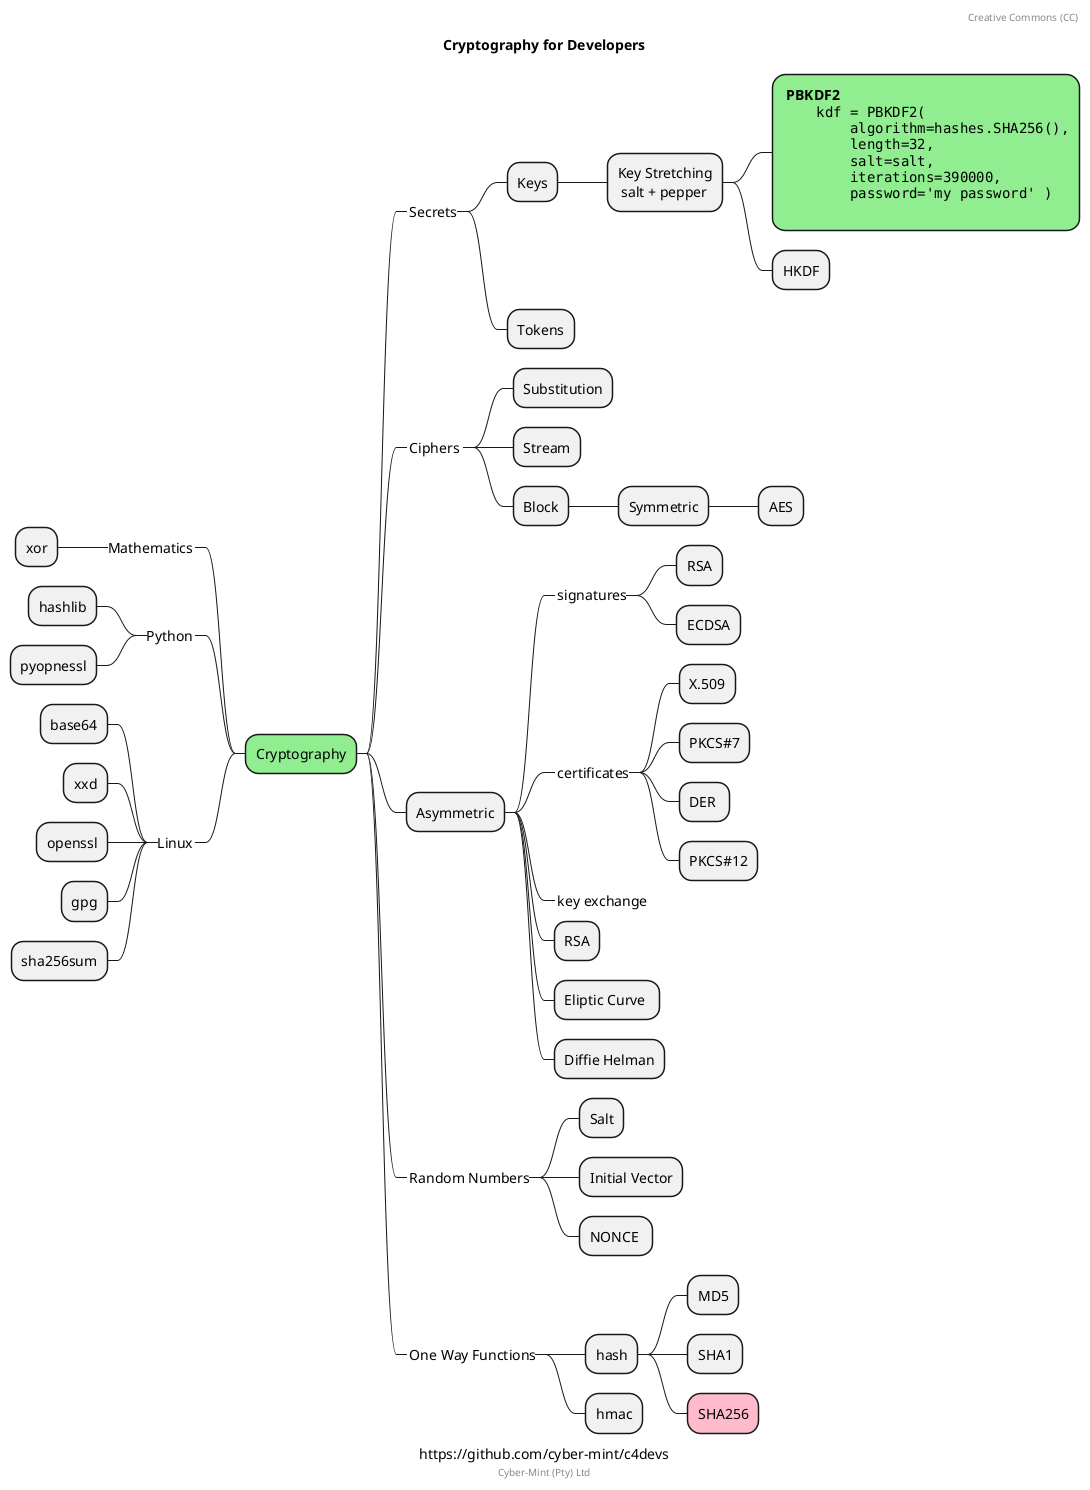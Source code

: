 @startmindmap

caption https://github.com/cyber-mint/c4devs
title Cryptography for Developers

*[#lightgreen] Cryptography

 *_ Secrets
  * Keys
****:Key Stretching
 salt + pepper;

*****[#lightgreen]: **PBKDF2**
<code>
    kdf = PBKDF2(
        algorithm=hashes.SHA256(),
        length=32,
        salt=salt,
        iterations=390000,
        password='my password' )
</code>
;
    * HKDF
  * Tokens

 *_ Ciphers <<rose>>
  * Substitution
  * Stream
  * Block
   * Symmetric
    * AES
 * Asymmetric
  *_ signatures
   * RSA
   * ECDSA
  *_ certificates
   * X.509
   * PKCS#7
   * DER 
   * PKCS#12

  *_ key exchange
  * RSA
  * Eliptic Curve 
  * Diffie Helman

 *_ Random Numbers
  * Salt
  * Initial Vector
  * NONCE 
 *_ One Way Functions
  * hash
   * MD5
   * SHA1
   *[#FFBBCC] SHA256
  * hmac

left side

--_ Mathematics
  * xor
 
--_ Python
  * hashlib
  * pyopnessl

--_ Linux
  * base64
  * xxd
  * openssl
  * gpg
  * sha256sum


header
 Creative Commons (CC)
endheader

center footer Cyber-Mint (Pty) Ltd

' legend right
'   Short
'   legend
' endlegend

@endmindmap